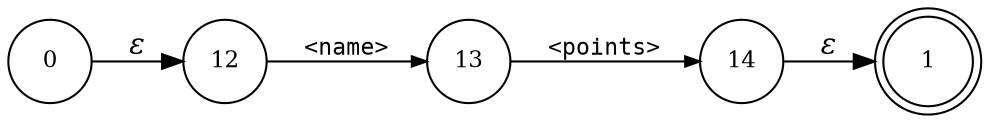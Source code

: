 digraph ATN {
rankdir=LR;
s1[fontsize=11, label="1", shape=doublecircle, fixedsize=true, width=.6];
s0[fontsize=11,label="0", shape=circle, fixedsize=true, width=.55, peripheries=1];
s12[fontsize=11,label="12", shape=circle, fixedsize=true, width=.55, peripheries=1];
s13[fontsize=11,label="13", shape=circle, fixedsize=true, width=.55, peripheries=1];
s14[fontsize=11,label="14", shape=circle, fixedsize=true, width=.55, peripheries=1];
s0 -> s12 [fontname="Times-Italic", label="&epsilon;"];
s12 -> s13 [fontsize=11, fontname="Courier", arrowsize=.7, label = "<name>", arrowhead = normal];
s13 -> s14 [fontsize=11, fontname="Courier", arrowsize=.7, label = "<points>", arrowhead = normal];
s14 -> s1 [fontname="Times-Italic", label="&epsilon;"];
}